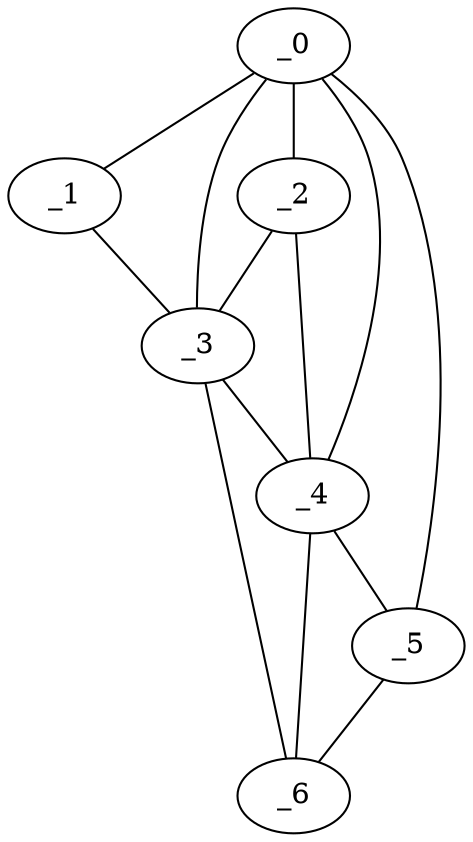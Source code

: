 graph "obj83__135.gxl" {
	_0	 [x=56,
		y=7];
	_1	 [x=64,
		y=2];
	_0 -- _1	 [valence=1];
	_2	 [x=71,
		y=29];
	_0 -- _2	 [valence=2];
	_3	 [x=73,
		y=12];
	_0 -- _3	 [valence=2];
	_4	 [x=77,
		y=52];
	_0 -- _4	 [valence=2];
	_5	 [x=80,
		y=70];
	_0 -- _5	 [valence=1];
	_1 -- _3	 [valence=1];
	_2 -- _3	 [valence=2];
	_2 -- _4	 [valence=1];
	_3 -- _4	 [valence=2];
	_6	 [x=82,
		y=62];
	_3 -- _6	 [valence=1];
	_4 -- _5	 [valence=2];
	_4 -- _6	 [valence=2];
	_5 -- _6	 [valence=1];
}
